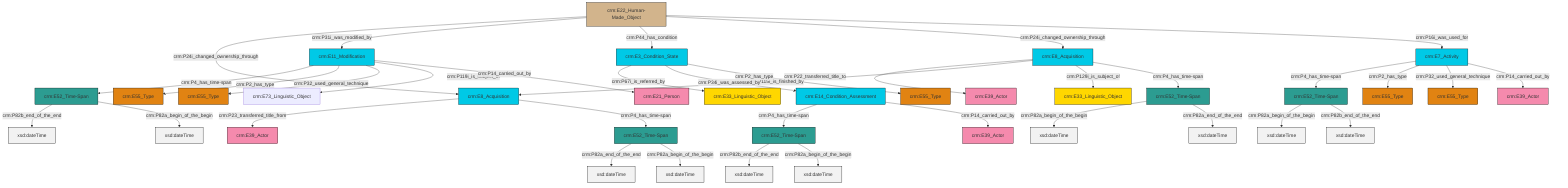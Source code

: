 graph TD
classDef Literal fill:#f2f2f2,stroke:#000000;
classDef CRM_Entity fill:#FFFFFF,stroke:#000000;
classDef Temporal_Entity fill:#00C9E6, stroke:#000000;
classDef Type fill:#E18312, stroke:#000000;
classDef Time-Span fill:#2C9C91, stroke:#000000;
classDef Appellation fill:#FFEB7F, stroke:#000000;
classDef Place fill:#008836, stroke:#000000;
classDef Persistent_Item fill:#B266B2, stroke:#000000;
classDef Conceptual_Object fill:#FFD700, stroke:#000000;
classDef Physical_Thing fill:#D2B48C, stroke:#000000;
classDef Actor fill:#f58aad, stroke:#000000;
classDef PC_Classes fill:#4ce600, stroke:#000000;
classDef Multi fill:#cccccc,stroke:#000000;

0["crm:E22_Human-Made_Object"]:::Physical_Thing -->|crm:P24i_changed_ownership_through| 1["crm:E8_Acquisition"]:::Temporal_Entity
4["crm:E8_Acquisition"]:::Temporal_Entity -->|crm:P22_transferred_title_to| 5["crm:E39_Actor"]:::Actor
0["crm:E22_Human-Made_Object"]:::Physical_Thing -->|crm:P31i_was_modified_by| 6["crm:E11_Modification"]:::Temporal_Entity
2["crm:E7_Activity"]:::Temporal_Entity -->|crm:P4_has_time-span| 7["crm:E52_Time-Span"]:::Time-Span
8["crm:E52_Time-Span"]:::Time-Span -->|crm:P82a_end_of_the_end| 9[xsd:dateTime]:::Literal
2["crm:E7_Activity"]:::Temporal_Entity -->|crm:P2_has_type| 10["crm:E55_Type"]:::Type
8["crm:E52_Time-Span"]:::Time-Span -->|crm:P82a_begin_of_the_begin| 11[xsd:dateTime]:::Literal
1["crm:E8_Acquisition"]:::Temporal_Entity -->|crm:P23_transferred_title_from| 14["crm:E39_Actor"]:::Actor
20["crm:E3_Condition_State"]:::Temporal_Entity -->|crm:P67i_is_referred_by| 21["crm:E33_Linguistic_Object"]:::Conceptual_Object
1["crm:E8_Acquisition"]:::Temporal_Entity -->|crm:P4_has_time-span| 8["crm:E52_Time-Span"]:::Time-Span
2["crm:E7_Activity"]:::Temporal_Entity -->|crm:P32_used_general_technique| 18["crm:E55_Type"]:::Type
6["crm:E11_Modification"]:::Temporal_Entity -->|crm:P4_has_time-span| 30["crm:E52_Time-Span"]:::Time-Span
4["crm:E8_Acquisition"]:::Temporal_Entity -->|crm:P115i_is_finished_by| 1["crm:E8_Acquisition"]:::Temporal_Entity
20["crm:E3_Condition_State"]:::Temporal_Entity -->|crm:P34i_was_assessed_by| 32["crm:E14_Condition_Assessment"]:::Temporal_Entity
32["crm:E14_Condition_Assessment"]:::Temporal_Entity -->|crm:P4_has_time-span| 33["crm:E52_Time-Span"]:::Time-Span
33["crm:E52_Time-Span"]:::Time-Span -->|crm:P82b_end_of_the_end| 34[xsd:dateTime]:::Literal
20["crm:E3_Condition_State"]:::Temporal_Entity -->|crm:P2_has_type| 28["crm:E55_Type"]:::Type
2["crm:E7_Activity"]:::Temporal_Entity -->|crm:P14_carried_out_by| 36["crm:E39_Actor"]:::Actor
7["crm:E52_Time-Span"]:::Time-Span -->|crm:P82a_begin_of_the_begin| 37[xsd:dateTime]:::Literal
7["crm:E52_Time-Span"]:::Time-Span -->|crm:P82b_end_of_the_end| 39[xsd:dateTime]:::Literal
0["crm:E22_Human-Made_Object"]:::Physical_Thing -->|crm:P44_has_condition| 20["crm:E3_Condition_State"]:::Temporal_Entity
6["crm:E11_Modification"]:::Temporal_Entity -->|crm:P2_has_type| 12["crm:E55_Type"]:::Type
0["crm:E22_Human-Made_Object"]:::Physical_Thing -->|crm:P24i_changed_ownership_through| 4["crm:E8_Acquisition"]:::Temporal_Entity
4["crm:E8_Acquisition"]:::Temporal_Entity -->|crm:P129i_is_subject_of| 45["crm:E33_Linguistic_Object"]:::Conceptual_Object
46["crm:E52_Time-Span"]:::Time-Span -->|crm:P82a_begin_of_the_begin| 47[xsd:dateTime]:::Literal
46["crm:E52_Time-Span"]:::Time-Span -->|crm:P82a_end_of_the_end| 48[xsd:dateTime]:::Literal
33["crm:E52_Time-Span"]:::Time-Span -->|crm:P82a_begin_of_the_begin| 49[xsd:dateTime]:::Literal
6["crm:E11_Modification"]:::Temporal_Entity -->|crm:P32_used_general_technique| 24["crm:E55_Type"]:::Type
4["crm:E8_Acquisition"]:::Temporal_Entity -->|crm:P4_has_time-span| 46["crm:E52_Time-Span"]:::Time-Span
30["crm:E52_Time-Span"]:::Time-Span -->|crm:P82b_end_of_the_end| 51[xsd:dateTime]:::Literal
30["crm:E52_Time-Span"]:::Time-Span -->|crm:P82a_begin_of_the_begin| 52[xsd:dateTime]:::Literal
6["crm:E11_Modification"]:::Temporal_Entity -->|crm:P119i_is_subject_of| 26["crm:E73_Linguistic_Object"]:::Default
6["crm:E11_Modification"]:::Temporal_Entity -->|crm:P14_carried_out_by| 43["crm:E21_Person"]:::Actor
32["crm:E14_Condition_Assessment"]:::Temporal_Entity -->|crm:P14_carried_out_by| 16["crm:E39_Actor"]:::Actor
0["crm:E22_Human-Made_Object"]:::Physical_Thing -->|crm:P16i_was_used_for| 2["crm:E7_Activity"]:::Temporal_Entity